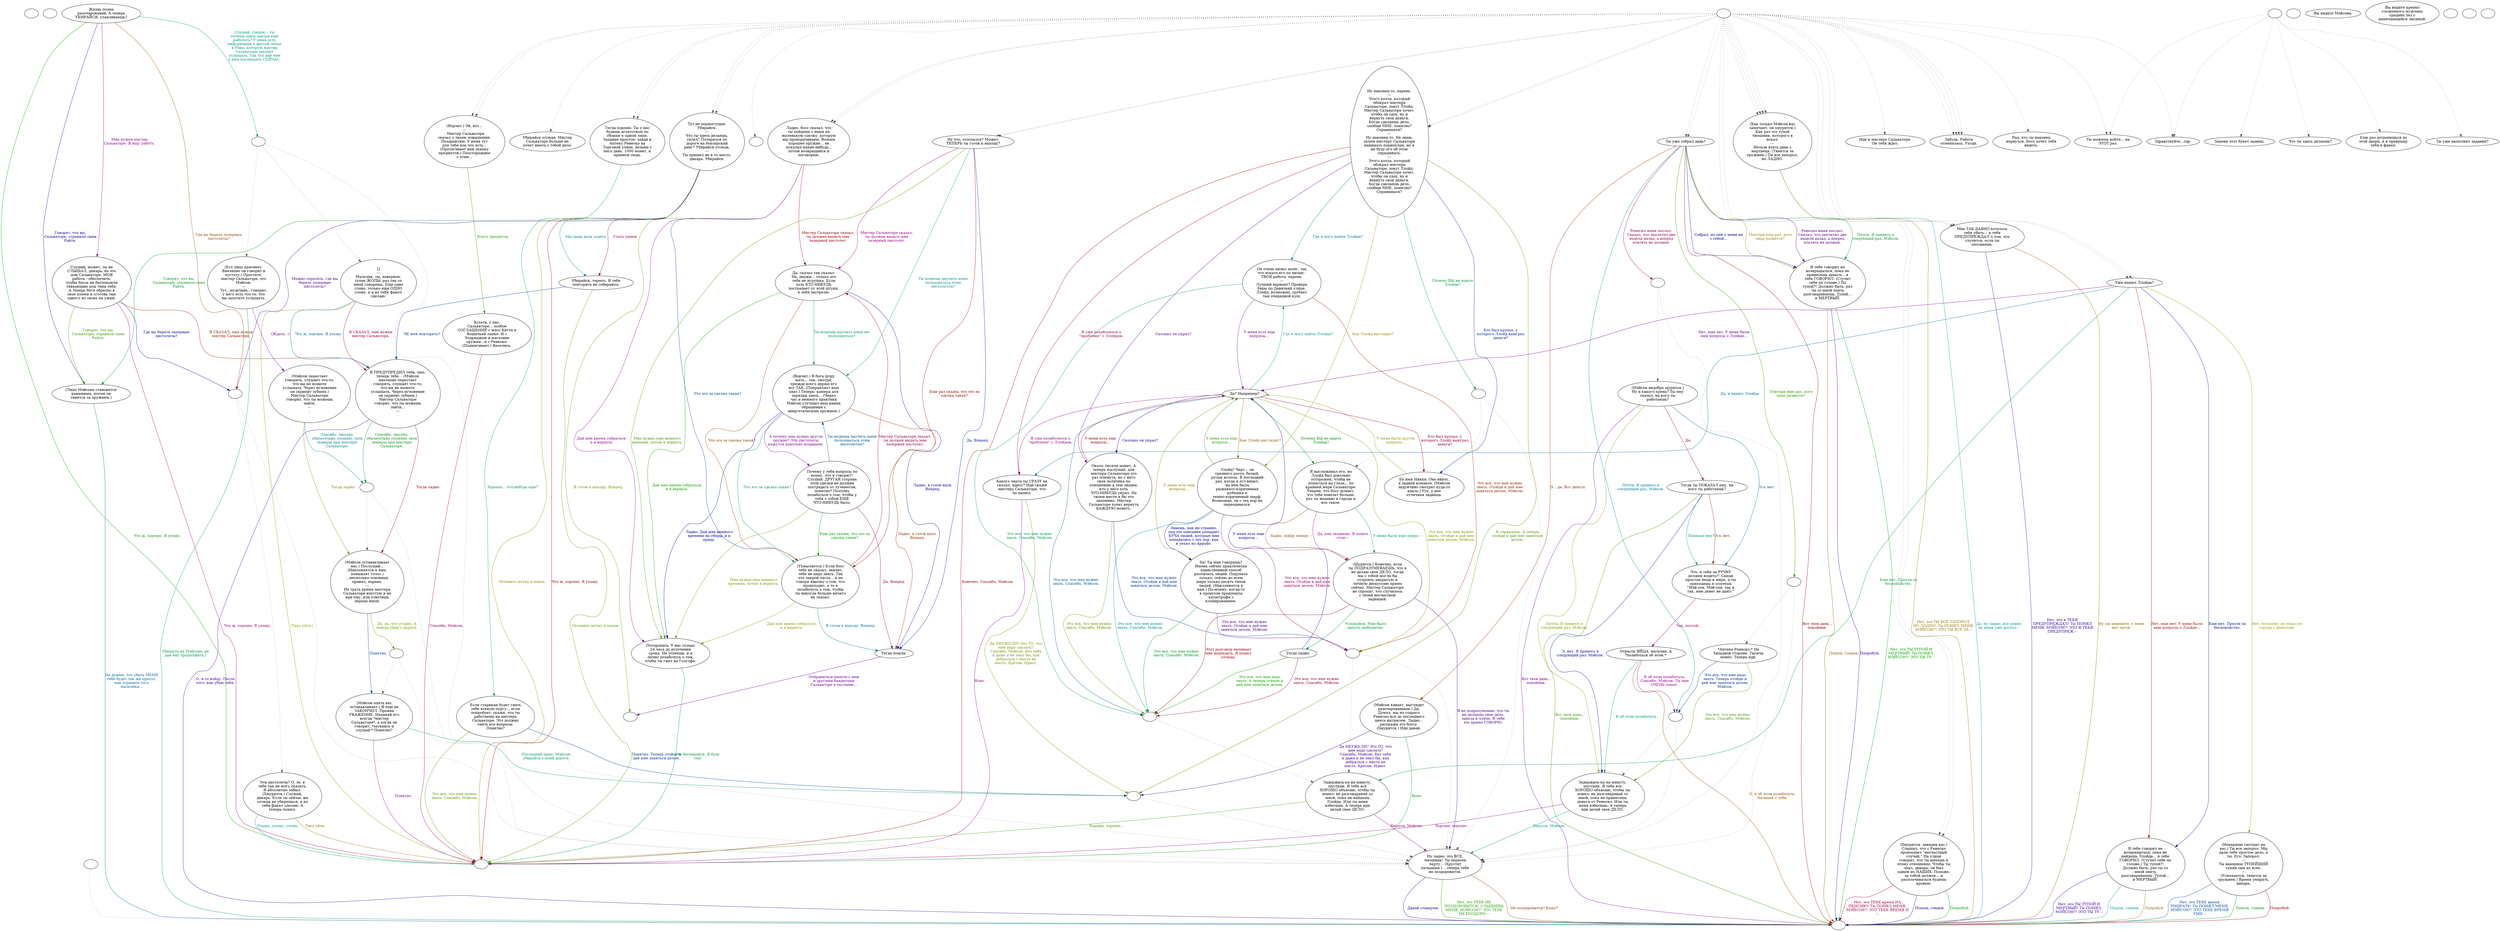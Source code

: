 digraph ncMason {
  "start" [style=filled       fillcolor="#FFFFFF"       color="#000000"]
  "start" [label=""]
  "critter_p_proc" [style=filled       fillcolor="#FFFFFF"       color="#000000"]
  "critter_p_proc" [label=""]
  "pickup_p_proc" [style=filled       fillcolor="#FFFFFF"       color="#000000"]
  "pickup_p_proc" -> "Node998" [style=dotted color="#555555"]
  "pickup_p_proc" [label=""]
  "talk_p_proc" [style=filled       fillcolor="#FFFFFF"       color="#000000"]
  "talk_p_proc" -> "Node060" [style=dotted color="#555555"]
  "talk_p_proc" -> "Node055" [style=dotted color="#555555"]
  "talk_p_proc" -> "Node053" [style=dotted color="#555555"]
  "talk_p_proc" -> "Node053" [style=dotted color="#555555"]
  "talk_p_proc" -> "Node017" [style=dotted color="#555555"]
  "talk_p_proc" -> "Node017" [style=dotted color="#555555"]
  "talk_p_proc" -> "Node026" [style=dotted color="#555555"]
  "talk_p_proc" -> "Node026" [style=dotted color="#555555"]
  "talk_p_proc" -> "Node032" [style=dotted color="#555555"]
  "talk_p_proc" -> "Node061" [style=dotted color="#555555"]
  "talk_p_proc" -> "Node061" [style=dotted color="#555555"]
  "talk_p_proc" -> "Node033" [style=dotted color="#555555"]
  "talk_p_proc" -> "Node033" [style=dotted color="#555555"]
  "talk_p_proc" -> "Node041" [style=dotted color="#555555"]
  "talk_p_proc" -> "Node041" [style=dotted color="#555555"]
  "talk_p_proc" -> "Node041" [style=dotted color="#555555"]
  "talk_p_proc" -> "Node041" [style=dotted color="#555555"]
  "talk_p_proc" -> "Node034" [style=dotted color="#555555"]
  "talk_p_proc" -> "Node034" [style=dotted color="#555555"]
  "talk_p_proc" -> "Node063" [style=dotted color="#555555"]
  "talk_p_proc" -> "Node063" [style=dotted color="#555555"]
  "talk_p_proc" -> "Node044" [style=dotted color="#555555"]
  "talk_p_proc" -> "Node044" [style=dotted color="#555555"]
  "talk_p_proc" -> "Node064" [style=dotted color="#555555"]
  "talk_p_proc" -> "Node063" [style=dotted color="#555555"]
  "talk_p_proc" -> "Node063" [style=dotted color="#555555"]
  "talk_p_proc" -> "Node049" [style=dotted color="#555555"]
  "talk_p_proc" -> "Node049" [style=dotted color="#555555"]
  "talk_p_proc" -> "Node050" [style=dotted color="#555555"]
  "talk_p_proc" -> "Node050" [style=dotted color="#555555"]
  "talk_p_proc" -> "Node043" [style=dotted color="#555555"]
  "talk_p_proc" -> "Node004" [style=dotted color="#555555"]
  "talk_p_proc" -> "Node005" [style=dotted color="#555555"]
  "talk_p_proc" -> "Node005" [style=dotted color="#555555"]
  "talk_p_proc" [label=""]
  "destroy_p_proc" [style=filled       fillcolor="#FFFFFF"       color="#000000"]
  "destroy_p_proc" [label=""]
  "look_at_p_proc" [style=filled       fillcolor="#FFFFFF"       color="#000000"]
  "look_at_p_proc" [label="Вы видите Мэйсона."]
  "description_p_proc" [style=filled       fillcolor="#FFFFFF"       color="#000000"]
  "description_p_proc" [label="Вы видите крепко\nсложенного мужчину\nсредних лет с\nнамечающейся лысиной."]
  "use_skill_on_p_proc" [style=filled       fillcolor="#FFFFFF"       color="#000000"]
  "use_skill_on_p_proc" [label=""]
  "damage_p_proc" [style=filled       fillcolor="#FFFFFF"       color="#000000"]
  "damage_p_proc" [label=""]
  "map_enter_p_proc" [style=filled       fillcolor="#FFFFFF"       color="#000000"]
  "map_enter_p_proc" [label=""]
  "timed_event_p_proc" [style=filled       fillcolor="#FFFFFF"       color="#000000"]
  "timed_event_p_proc" -> "Node003" [style=dotted color="#555555"]
  "timed_event_p_proc" -> "Node004" [style=dotted color="#555555"]
  "timed_event_p_proc" -> "Node055" [style=dotted color="#555555"]
  "timed_event_p_proc" -> "Node031" [style=dotted color="#555555"]
  "timed_event_p_proc" -> "Node002" [style=dotted color="#555555"]
  "timed_event_p_proc" -> "Node001" [style=dotted color="#555555"]
  "timed_event_p_proc" [label=""]
  "Node998" [style=filled       fillcolor="#FFFFFF"       color="#000000"]
  "Node998" [label=""]
  "Node999" [style=filled       fillcolor="#FFFFFF"       color="#000000"]
  "Node999" [label=""]
  "Node001" [style=filled       fillcolor="#FFFFFF"       color="#000000"]
  "Node001" [label="Что ты здесь делаешь?"]
  "Node002" [style=filled       fillcolor="#FFFFFF"       color="#000000"]
  "Node002" [label="Зацени этот букет задниц."]
  "Node003" [style=filled       fillcolor="#FFFFFF"       color="#000000"]
  "Node003" [label="Еще раз дотронешься до\nэтой двери, и я превращу\nтебя в факел."]
  "Node004" [style=filled       fillcolor="#FFFFFF"       color="#000000"]
  "Node004" [label="Ты можешь войти... на\nЭТОТ раз."]
  "Node005" [style=filled       fillcolor="#FFFFFF"       color="#000000"]
  "Node005" [label="Тут не порностудия.\nУбирайся.\n---\nЧто ты здесь делаешь,\nсилач? Потерялся по\nдороге на боксерский\nринг? Убирайся отсюда.\n---\nТы пришел не в то место,\nдикарь. Убирайся."]
  "Node005" -> "Node006" [label="Стать умнея" color="#990057" fontcolor="#990057"]
  "Node005" -> "Node006" [label="Мы сюда дела ходить" color="#008399" fontcolor="#008399"]
  "Node005" -> "Node999" [label="Оставить штуку в покое." color="#998200" fontcolor="#998200"]
  "Node005" -> "Node990" [label="Можно спросить, где вы\nберете лазерные\nпистолеты?" color="#550099" fontcolor="#550099"]
  "Node005" -> "Node062" [label="Говорят, что вы,\nСальваторе, отравили сына\nРайта." color="#009929" fontcolor="#009929"]
  "Node005" -> "Node999" [label="Что ж, хорошо. Я ухожу." color="#990004" fontcolor="#990004"]
  "Node006" [style=filled       fillcolor="#FFFFFF"       color="#000000"]
  "Node006" [label="Убирайся, тормоз. Я тебе\nповторять не собираюсь."]
  "Node006" -> "Node012" [label="ЧЕ моя повторять?" color="#003199" fontcolor="#003199"]
  "Node006" -> "Node999" [label="Оставить штуку в покое." color="#5D9900" fontcolor="#5D9900"]
  "Node007" [style=filled       fillcolor="#FFFFFF"       color="#000000"]
  "Node007" [label="Жизнь полна\nразочарований. А теперь\nУБИРАЙСЯ, улавливаешь?"]
  "Node007" -> "Node010" [label="Мне нужен мистер\nСальваторе. Я ищу работу." color="#99008A" fontcolor="#99008A"]
  "Node007" -> "Node989" [label="Слушай, гондон... ты\nхочешь здесь завтра еще\nработать? У меня есть\nинформация о другой семье\nв Рино, которую мистер\nСальваторе захочет\nуслышать. Так что дай мне\nс ним поговорить СЕЙЧАС." color="#00997B" fontcolor="#00997B"]
  "Node007" -> "Node990" [label="Где вы берете лазерные\nпистолеты?" color="#994F00" fontcolor="#994F00"]
  "Node007" -> "Node062" [label="Говорят, что вы,\nСальваторе, отравили сына\nРайта." color="#220099" fontcolor="#220099"]
  "Node007" -> "Node999" [label="Что ж, хорошо. Я ухожу." color="#0B9900" fontcolor="#0B9900"]
  "Node008" [style=filled       fillcolor="#FFFFFF"       color="#000000"]
  "Node008" [label="[]\n---\nМальчик, ты, наверное,\nтупее ЖОПЫ, раз так со\nмной говоришь. Еще одно\nслово, только еще ОДНО\nслово, и я из тебя факел\nсделаю."]
  "Node008" -> "Node012" [label="Я СКАЗАЛ, мне нужен\nмистер Сальваторе." color="#990037" fontcolor="#990037"]
  "Node008" -> "Node012" [label="Что ж, хорошо. Я ухожу." color="#006499" fontcolor="#006499"]
  "Node008" -> "Node999" [label="(Тихо уйти.)" color="#909900" fontcolor="#909900"]
  "Node009" [style=filled       fillcolor="#FFFFFF"       color="#000000"]
  "Node009" [label="(Его лицо краснеет.\nВнезапно он говорит в\nпустоту.) Простите,\nмистер Сальваторе, это\nМэйсон.\n---\nТут...мужчина...говорит,\nу него есть что-то, что\nвы захотите услышать."]
  "Node009" -> "Node056" [label="(Ждать...)" color="#750099" fontcolor="#750099"]
  "Node009" -> "Node998" [label="(Напасть на Мэйсона, не\nдав ему продолжить.)" color="#009948" fontcolor="#009948"]
  "Node010" [style=filled       fillcolor="#FFFFFF"       color="#000000"]
  "Node010" [label="Слушай, может, ты не\nСЛЫШАЛ, дикарь, но это\nдом Сальваторе. МОЯ\nработа - обеспечить,\nчтобы босса не беспокоили\nтявкающие псы типа тебя.\nА теперь беги обратно в\nсвое племя и сготовь там\nодного из своих на ужин."]
  "Node010" -> "Node012" [label="Я СКАЗАЛ, мне нужен\nмистер Сальваторе." color="#991C00" fontcolor="#991C00"]
  "Node010" -> "Node990" [label="Где вы берете лазерные\nпистолеты?" color="#001199" fontcolor="#001199"]
  "Node010" -> "Node062" [label="Говорят, что вы,\nСальваторе, отравили сына\nРайта." color="#3E9900" fontcolor="#3E9900"]
  "Node010" -> "Node999" [label="Что ж, хорошо. Я ухожу." color="#99006A" fontcolor="#99006A"]
  "Node011" [style=filled       fillcolor="#FFFFFF"       color="#000000"]
  "Node011" [label="Эти пистолеты? О, ээ, я\nтебе так не могу сказать.\nЯ абсолютно забыл.\n(Хмурится.) Слушай,\nдикарь. Если ты сейчас же\nотсюда не уберешься, я из\nтебя факел сделаю. А\nтеперь пошел."]
  "Node011" -> "Node999" [label="Ухожу, ухожу, ухожу." color="#009799" fontcolor="#009799"]
  "Node011" -> "Node999" [label="Тихо уйти." color="#996E00" fontcolor="#996E00"]
  "Node012" [style=filled       fillcolor="#FFFFFF"       color="#000000"]
  "Node012" [label="Я ПРЕДУПРЕДИЛ тебя, чмо,\nтеперь тебе... (Мэйсон\nвнезапно перестает\nговорить, слушает что-то,\nчто вы не можете\nуслышать. Через мгновение\nон скрипит зубами.)\nМистер Сальваторе\nговорит, что ты можешь\nзайти...\n---\n."]
  "Node012" -> "Node998" [label="О, я-то войду. После\nтого, как убью тебя." color="#420099" fontcolor="#420099"]
  "Node012" -> "Node980" [label="Спасибо, чмолио,\nобязательно упомяну твои\nманеры при мистере\nСальваторе." color="#009915" fontcolor="#009915"]
  "Node012" -> "Node013" [label="Тогда ладно." color="#990018" fontcolor="#990018"]
  "Node013" [style=filled       fillcolor="#FFFFFF"       color="#000000"]
  "Node013" [label="(Мэйсон останавливает\nвас.) Послушай...\n(Наклоняется к вам,\nпонижает голос.)\n...несколько основных\nправил, парень.\n---\nНе трать время мистера\nСальваторе впустую и не\nври ему, или ответишь\nпередо мной."]
  "Node013" -> "Node014" [label="Понятно." color="#004499" fontcolor="#004499"]
  "Node013" -> "Node988" [label="Да, да, что угодно. А\nтеперь уйди с дороги." color="#719900" fontcolor="#719900"]
  "Node014" [style=filled       fillcolor="#FFFFFF"       color="#000000"]
  "Node014" [label="(Мэйсон опять вас\nостанавливает.) Я еще не\nЗАКОНЧИЛ. Прояви\nУВАЖЕНИЕ. Называй его\nвсегда *мистер\nСальваторе*, а когда он\nговорит, *заткнись и\nслушай.* Понятно?"]
  "Node014" -> "Node999" [label="Понятно." color="#950099" fontcolor="#950099"]
  "Node014" -> "Node978" [label="Последний шанс, Мэйсон:\nубирайся с моей дороги." color="#009968" fontcolor="#009968"]
  "Node016" [style=filled       fillcolor="#FFFFFF"       color="#000000"]
  "Node016" [label="Ну ладно, это ВСЕ,\nчмошник! Ты пересек\nчерту... (Хрустит\nпальцами.) ...теперь тебе\nне поздоровится."]
  "Node016" -> "Node998" [label="Не поздоровится? Кому?" color="#993B00" fontcolor="#993B00"]
  "Node016" -> "Node998" [label="Давай станцуем." color="#0F0099" fontcolor="#0F0099"]
  "Node016" -> "Node998" [label="Нет, это ТЕБЕ НЕ\nПОЗДОРОВИТСЯ! СЛЫШИШЬ\nМЕНЯ, МЭЙСОН?! ЭТО ТЕБЕ\nНЕ ПОЗДОРО --" color="#1E9900" fontcolor="#1E9900"]
  "Node017" [style=filled       fillcolor="#FFFFFF"       color="#000000"]
  "Node017" [label="Ну наконец-то, парень.\n---\nЭтого козла, который\nобокрал мистера\nСальваторе, зовут Ллойд.\nМистер Сальваторе хочет,\nчтобы он сдох, ну и\nвернуть свои деньги.\nКогда сделаешь дело,\nсообщи МНЕ, понятно?\nСправишься?\n---\nНу наконец-то. Не знаю,\nзачем мистеру Сальваторе\nнанимать порнохлам, но я\nне буду его об этом\nспрашивать.\n---\nЭтого козла, который\nобокрал мистера\nСальваторе, зовут Ллойд.\nМистер Сальваторе хочет,\nчтобы он сдох, ну и\nвернуть свои деньги.\nКогда сделаешь дело,\nсообщи МНЕ, понятно?\nСправишься?"]
  "Node017" -> "Node030" [label="Я уже позаботился о\n\"проблеме\" с Ллойдом." color="#99004B" fontcolor="#99004B"]
  "Node017" -> "Node019" [label="Где я могу найти Ллойда?" color="#007799" fontcolor="#007799"]
  "Node017" -> "Node020" [label="Как Ллойд выглядит?" color="#998E00" fontcolor="#998E00"]
  "Node017" -> "Node022" [label="Сколько он украл?" color="#610099" fontcolor="#610099"]
  "Node017" -> "Node987" [label="Почему ВЫ не ищете\nЛлойда?" color="#009935" fontcolor="#009935"]
  "Node017" -> "Node999" [label="Конечно. Спасибо, Мэйсон." color="#990800" fontcolor="#990800"]
  "Node017" -> "Node065" [label="Кто был крупье, у\nкоторого Ллойд выиграл\nденьги?" color="#002599" fontcolor="#002599"]
  "Node017" -> "Node978" [label="Я справлюсь. А теперь\nотойди и дай мне заняться\nделом." color="#519900" fontcolor="#519900"]
  "Node018" [style=filled       fillcolor="#FFFFFF"       color="#000000"]
  "Node018" [label="Да? Например?"]
  "Node018" -> "Node030" [label="Я уже позаботился о\n\"проблеме\" с Ллойдом." color="#99007E" fontcolor="#99007E"]
  "Node018" -> "Node019" [label="Где я могу найти Ллойда?" color="#009988" fontcolor="#009988"]
  "Node018" -> "Node020" [label="Как Ллойд выглядит?" color="#995B00" fontcolor="#995B00"]
  "Node018" -> "Node022" [label="Сколько он украл?" color="#2E0099" fontcolor="#2E0099"]
  "Node018" -> "Node023" [label="Почему ВЫ не ищете\nЛлойда?" color="#009902" fontcolor="#009902"]
  "Node018" -> "Node065" [label="Кто был крупье, у\nкоторого Ллойд выиграл\nденьги?" color="#99002B" fontcolor="#99002B"]
  "Node018" -> "Node986" [label="Это все, что мне нужно\nзнать. Спасибо, Мэйсон." color="#005899" fontcolor="#005899"]
  "Node018" -> "Node985" [label="Это все, что мне нужно\nзнать. Отойди и дай мне\nзаняться делом, Мэйсон." color="#849900" fontcolor="#849900"]
  "Node019" [style=filled       fillcolor="#FFFFFF"       color="#000000"]
  "Node019" [label="Он очень низко залег, так\nчто искать его по низам -\nТВОЯ работа, парень.\n---\nЛучший вариант? Проверь\nбары по Девичьей улице.\nЛлойд, возможно, срубает\nтам очередной куш."]
  "Node019" -> "Node018" [label="У меня есть еще\nвопросы..." color="#810099" fontcolor="#810099"]
  "Node019" -> "Node986" [label="Это все, что мне нужно\nзнать. Спасибо, Мэйсон." color="#009954" fontcolor="#009954"]
  "Node019" -> "Node985" [label="Это все, что мне нужно\nзнать. Отойди и дай мне\nзаняться делом, Мэйсон." color="#992800" fontcolor="#992800"]
  "Node020" [style=filled       fillcolor="#FFFFFF"       color="#000000"]
  "Node020" [label="Ллойд? Черт... он\nсреднего роста, белый,\nрусые волосы. В последний\nраз, когда я его видел,\nна нем была\nрыжевато-коричневая\nрубашка и\nтемно-коричневый шарф.\nВозможно, он с тех пор не\nпереодевался."]
  "Node020" -> "Node021" [label="Знаешь, как ни странно,\nпод это описание попадает\nКУЧА людей, которые мне\nпопадались с тех пор, как\nя уехал из Арройо." color="#000599" fontcolor="#000599"]
  "Node020" -> "Node018" [label="У меня есть еще\nвопросы..." color="#329900" fontcolor="#329900"]
  "Node020" -> "Node985" [label="Это все, что мне нужно\nзнать. Отойди и дай мне\nзаняться делом, Мэйсон." color="#99005E" fontcolor="#99005E"]
  "Node020" -> "Node986" [label="Это все, что мне нужно\nзнать. Спасибо, Мэйсон." color="#008B99" fontcolor="#008B99"]
  "Node021" [style=filled       fillcolor="#FFFFFF"       color="#000000"]
  "Node021" [label="Ха! Ты мне говоришь?\nИмена сейчас практически\nединственный способ\nразличать людей. Подумать\nтолько, сейчас во всем\nмире только десять типов\nлюдей. (Наклоняется к\nвам.) По-моему, когда-то\nв прошлом произошла\nкатастрофа с\nклонированием."]
  "Node021" -> "Node018" [label="У меня есть еще\nвопросы..." color="#997A00" fontcolor="#997A00"]
  "Node021" -> "Node985" [label="Это все, что мне нужно\nзнать. Отойди и дай мне\nзаняться делом, Мэйсон." color="#4E0099" fontcolor="#4E0099"]
  "Node021" -> "Node986" [label="Это все, что мне нужно\nзнать. Спасибо, Мэйсон." color="#009921" fontcolor="#009921"]
  "Node022" [style=filled       fillcolor="#FFFFFF"       color="#000000"]
  "Node022" [label="Около тысячи монет. А\nтеперь послушай, для\nмистера Сальваторе это\nраз плюнуть, но у него\nсвоя политика по\nотношению к тем людям,\nкто у него хоть\nЧТО-НИБУДЬ украл. На\nтвоем месте я бы это\nзапомнил. Мистер\nСальваторе хочет вернуть\nКАЖДУЮ монету."]
  "Node022" -> "Node018" [label="У меня есть еще\nвопросы..." color="#99000B" fontcolor="#99000B"]
  "Node022" -> "Node985" [label="Это все, что мне нужно\nзнать. Отойди и дай мне\nзаняться делом, Мэйсон." color="#003899" fontcolor="#003899"]
  "Node022" -> "Node986" [label="Это все, что мне нужно\nзнать. Спасибо, Мэйсон." color="#659900" fontcolor="#659900"]
  "Node023" [style=filled       fillcolor="#FFFFFF"       color="#000000"]
  "Node023" [label="Я выслеживал его, но\nЛлойд был довольно\nосторожен, чтобы не\nпопасться на глаза... по\nкрайней мере Сальваторе.\nУверен, что босс думает,\nчто тебе повезет больше,\nраз ты недавно в городе и\nвсе такое."]
  "Node023" -> "Node057" [label="Да, как скажешь. Я пошел\nотсю --" color="#990091" fontcolor="#990091"]
  "Node023" -> "Node057" [label="У меня были еще вопро --" color="#009974" fontcolor="#009974"]
  "Node023" -> "Node057" [label="Ладно, пойду поищу --" color="#994700" fontcolor="#994700"]
  "Node024" [style=filled       fillcolor="#FFFFFF"       color="#000000"]
  "Node024" [label="Тогда ладно."]
  "Node024" -> "Node018" [label="У меня есть еще\nвопросы..." color="#1B0099" fontcolor="#1B0099"]
  "Node024" -> "Node986" [label="Это все, что мне надо\nзнать. А теперь отвали и\nдай мне заняться делом." color="#129900" fontcolor="#129900"]
  "Node024" -> "Node986" [label="Это все, что мне нужно\nзнать. Спасибо, Мэйсон." color="#99003F" fontcolor="#99003F"]
  "Node026" [style=filled       fillcolor="#FFFFFF"       color="#000000"]
  "Node026" [label="Уже нашел Ллойда?"]
  "Node026" -> "Node030" [label="Да, я нашел Ллойда." color="#006B99" fontcolor="#006B99"]
  "Node026" -> "Node029" [label="Нет, по-моему он уехал из\nгорода с деньгами." color="#989900" fontcolor="#989900"]
  "Node026" -> "Node018" [label="Нет, еще нет. У меня были\nеще вопросы о Ллойде..." color="#6D0099" fontcolor="#6D0099"]
  "Node026" -> "Node027" [label="Еще нет. Прости за\nбеспокойство." color="#009941" fontcolor="#009941"]
  "Node026" -> "Node028" [label="Нет, еще нет. У меня были\nеще вопросы о Ллойде..." color="#991400" fontcolor="#991400"]
  "Node026" -> "Node028" [label="Еще нет. Прости за\nбеспокойство." color="#001899" fontcolor="#001899"]
  "Node027" [style=filled       fillcolor="#FFFFFF"       color="#000000"]
  "Node027" [label="Задержись-ка на минуту,\nшустрик. Я тебе все\nХОРОШО объясню, чтобы ты\nпонял: не разговаривай со\nмной, пока не найдешь\nЛлойда. Или ты меня\nвзбесишь. А теперь иди\nделай свое ДЕЛО."]
  "Node027" -> "Node999" [label="Хорошо, хорошо..." color="#459900" fontcolor="#459900"]
  "Node027" -> "Node016" [label="Выкуси, Мэйсон." color="#990072" fontcolor="#990072"]
  "Node028" [style=filled       fillcolor="#FFFFFF"       color="#000000"]
  "Node028" [label="Я тебе говорил не\nвозвращаться, пока не\nнайдешь Ллойда... я тебе\nГОВОРИЛ. (Стучит себе по\nголове.) Ты тупой?!\nДолжно быть, раз ты со\nмной опять\nразговариваешь. Тупой...\nи МЕРТВЫЙ."]
  "Node028" -> "Node998" [label="Пошли, гондон." color="#009994" fontcolor="#009994"]
  "Node028" -> "Node998" [label="Попробуй." color="#996700" fontcolor="#996700"]
  "Node028" -> "Node998" [label="Нет, это ТЫ ТУПОЙ И\nМЕРТВЫЙ! Ты ПОНЯЛ,\nМЭЙСОН?! ЭТО ТЫ ТУ --" color="#3A0099" fontcolor="#3A0099"]
  "Node029" [style=filled       fillcolor="#FFFFFF"       color="#000000"]
  "Node029" [label="(Неверяще смотрит на\nвас.) Ты все запорол. Мы\nдали тебе простое дело, а\nты. Его. Запорол.\n---\nТы наверное ТУПЕЙШИЙ\nсукин сын из всех.\n---\n(Усмехается, тянется за\nоружием.) Время умирать,\nдикарь."]
  "Node029" -> "Node998" [label="Пошли, гондон." color="#00990E" fontcolor="#00990E"]
  "Node029" -> "Node998" [label="Попробуй." color="#99001F" fontcolor="#99001F"]
  "Node029" -> "Node998" [label="Нет, это ТЕБЕ время\nУМИРАТЬ! Ты ПОНЯЛ МЕНЯ,\nМЭЙСОН?! ЭТО ТЕБЕ ВРЕМЯ\nУМИ --" color="#004C99" fontcolor="#004C99"]
  "Node030" [style=filled       fillcolor="#FFFFFF"       color="#000000"]
  "Node030" [label="Какого черта ты СРАЗУ не\nсказал, идиот? Иди скажи\nмистеру Сальваторе, что\nты нашел."]
  "Node030" -> "Node978" [label="Да НЕУЖЕЛИ? Это ТО, что\nмне надо сделать?\nСпасибо, Мэйсон. Без тебя\nя даже и не знал бы, как\nдобраться с места на\nместо. Кретин. Идиот." color="#789900" fontcolor="#789900"]
  "Node030" -> "Node999" [label="Ясно." color="#8D0099" fontcolor="#8D0099"]
  "Node031" [style=filled       fillcolor="#FFFFFF"       color="#000000"]
  "Node031" [label="Ты уже выполнил задание?"]
  "Node032" [style=filled       fillcolor="#FFFFFF"       color="#000000"]
  "Node032" [label="Иди к мистеру Сальваторе.\nОн тебя ждет."]
  "Node033" [style=filled       fillcolor="#FFFFFF"       color="#000000"]
  "Node033" [label="Тогда хорошо. Ты у нас\nбудешь агентством по\nсборам в одном лице.\nЗадание простое: зайди в\nАптеку Ренеско на\nТорговой улице, возьми с\nнего дань, 1000 монет, и\nпринеси сюда."]
  "Node033" -> "Node058" [label="Хорошо... что-нибудь еще?" color="#009960" fontcolor="#009960"]
  "Node034" [style=filled       fillcolor="#FFFFFF"       color="#000000"]
  "Node034" [label="Ты уже собрал дань?"]
  "Node034" -> "Node042" [label="Э... да. Вот деньги." color="#993400" fontcolor="#993400"]
  "Node034" -> "Node037" [label="Собрал, но они у меня не\nс собой..." color="#070099" fontcolor="#070099"]
  "Node034" -> "Node984" [label="Повтори еще раз, кого\nнадо развести?" color="#269900" fontcolor="#269900"]
  "Node034" -> "Node983" [label="Ренеско меня послал.\nСказал, что заплатил две\nнедели назад, а вперед\nплатить не должен." color="#990052" fontcolor="#990052"]
  "Node034" -> "Node982" [label="Почти. Я принесу в\nследующий раз, Мэйсон." color="#007F99" fontcolor="#007F99"]
  "Node034" -> "Node037" [label="Повтори еще раз, кого\nнадо развести?" color="#998700" fontcolor="#998700"]
  "Node034" -> "Node037" [label="Ренеско меня послал.\nСказал, что заплатил две\nнедели назад, а вперед\nплатить не должен." color="#5A0099" fontcolor="#5A0099"]
  "Node034" -> "Node037" [label="Почти. Я принесу в\nследующий раз, Мэйсон." color="#00992D" fontcolor="#00992D"]
  "Node034" -> "Node998" [label="Вот твоя дань...\nпокойник." color="#990100" fontcolor="#990100"]
  "Node035" [style=filled       fillcolor="#FFFFFF"       color="#000000"]
  "Node035" [label="*Аптека Ренеско.* На\nЗападной стороне. Тысяча\nмонет. Теперь иди."]
  "Node035" -> "Node982" [label="Это все, что мне надо\nзнать. Теперь отойди и\nдай мне заняться делом,\nМэйсон." color="#002C99" fontcolor="#002C99"]
  "Node035" -> "Node036" [label="Это все, что мне нужно\nзнать. Спасибо, Мэйсон." color="#599900" fontcolor="#599900"]
  "Node036" [style=filled       fillcolor="#FFFFFF"       color="#000000"]
  "Node036" [label="Задержись-ка на минуту,\nшустрик. Я тебе все\nХОРОШО объясню, чтобы ты\nпонял: не разговаривай со\nмной, пока не принесешь\nденьги от Ренеско. Или ты\nменя взбесишь. А теперь\nиди делай свое ДЕЛО."]
  "Node036" -> "Node999" [label="Хорошо, хорошо..." color="#990085" fontcolor="#990085"]
  "Node036" -> "Node016" [label="Выкуси, Мэйсон." color="#009980" fontcolor="#009980"]
  "Node037" [style=filled       fillcolor="#FFFFFF"       color="#000000"]
  "Node037" [label="Я тебе говорил не\nвозвращаться, пока не\nпринесешь деньги... я\nтебе ГОВОРИЛ. (Стучит\nсебе по голове.) Ты\nтупой?! Должно быть, раз\nты со мной опять\nразговариваешь. Тупой...\nи МЕРТВЫЙ."]
  "Node037" -> "Node998" [label="Пошли, гондон." color="#995300" fontcolor="#995300"]
  "Node037" -> "Node998" [label="Попробуй." color="#270099" fontcolor="#270099"]
  "Node037" -> "Node998" [label="Нет, это ТЫ ТУПОЙ И\nМЕРТВЫЙ! Ты ПОНЯЛ,\nМЭЙСОН?! ЭТО ТЫ ТУ --" color="#069900" fontcolor="#069900"]
  "Node038" [style=filled       fillcolor="#FFFFFF"       color="#000000"]
  "Node038" [label="(Мэйсон недобро щурится.)\nНу и какого хрена? Ты ему\nсказал, на кого ты\nработаешь?"]
  "Node038" -> "Node039" [label="Да." color="#990033" fontcolor="#990033"]
  "Node038" -> "Node040" [label="Э-э, нет." color="#005F99" fontcolor="#005F99"]
  "Node038" -> "Node036" [label="Почти. Я принесу в\nследующий раз, Мэйсон." color="#8C9900" fontcolor="#8C9900"]
  "Node038" -> "Node998" [label="Вот твоя дань...\nпокойник." color="#7A0099" fontcolor="#7A0099"]
  "Node039" [style=filled       fillcolor="#FFFFFF"       color="#000000"]
  "Node039" [label="Тогда ты ПОКАЗАЛ ему, на\nкого ты работаешь?"]
  "Node039" -> "Node040" [label="Показал ему?" color="#00994D" fontcolor="#00994D"]
  "Node039" -> "Node040" [label="Э-э, нет." color="#992000" fontcolor="#992000"]
  "Node039" -> "Node036" [label="Э, нет. Я принесу в\nследующий раз, Мэйсон." color="#000C99" fontcolor="#000C99"]
  "Node039" -> "Node998" [label="Вот твоя дань...\nпокойник." color="#399900" fontcolor="#399900"]
  "Node040" [style=filled       fillcolor="#FFFFFF"       color="#000000"]
  "Node040" [label="Что, я тебя за РУЧКУ\nдолжен водить?! Самая\nпростая вещь в мире, а ты\nприходишь и плачешь\n\"Мэй-сон, Мэй-сон, так и\nтак, мне денег не дают.\""]
  "Node040" -> "Node059" [label="Так, постой..." color="#990066" fontcolor="#990066"]
  "Node041" [style=filled       fillcolor="#FFFFFF"       color="#000000"]
  "Node041" [label="(Как только Мэйсон вас\nзамечает, он хмурится.)\nКак раз тот тупой\nчмошник, которого я\nискал.\n---\nНельзя взять дань с\nмертвеца. (Тянется за\nоружием.) Ты все запорол,\nно ЛАДНО."]
  "Node041" -> "Node998" [label="Да, ну ладно, все равно\nты меня уже достал..." color="#009299" fontcolor="#009299"]
  "Node041" -> "Node998" [label="Нет, это ТЫ ВСЕ ЗАПОРОЛ,\nНО ЛАДНО! Ты ПОНЯЛ МЕНЯ,\nМЭЙСОН?! ЭТО ТЫ ВСЕ ЗА --" color="#997300" fontcolor="#997300"]
  "Node042" [style=filled       fillcolor="#FFFFFF"       color="#000000"]
  "Node042" [label="(Мэйсон кивает, выглядит\nразочарованным.) Да.\nДумал, мы из старого\nРенеско все до последнего\nцента вытрясем. Ладно...\nрасскажи это боссу.\n(Хмурится.) Иди давай."]
  "Node042" -> "Node978" [label="Да НЕУЖЕЛИ? Это ТО, что\nмне надо сделать?\nСпасибо, Мэйсон. Без тебя\nя даже и не знал бы, как\nдобраться с места на\nместо. Кретин. Идиот." color="#460099" fontcolor="#460099"]
  "Node042" -> "Node999" [label="Ясно." color="#00991A" fontcolor="#00991A"]
  "Node043" [style=filled       fillcolor="#FFFFFF"       color="#000000"]
  "Node043" [label="Убирайся отсюда. Мистер\nСальваторе больше не\nхочет иметь с тобой дело."]
  "Node044" [style=filled       fillcolor="#FFFFFF"       color="#000000"]
  "Node044" [label="Ладно, босс сказал, что\nты пойдешь с нами на\nмаленькую сделку, которую\nмы проворачиваем. Возьми\nхорошее оружие... не\nпукалки какие-нибудь...\nпотом возвращайся и\nпоговорим."]
  "Node044" -> "Node045" [label="Мистер Сальваторе сказал,\nты должен выдать мне\nлазерный пистолет." color="#990013" fontcolor="#990013"]
  "Node044" -> "Node046" [label="Что это за сделка такая?" color="#004099" fontcolor="#004099"]
  "Node044" -> "Node981" [label="Я готов к выходу. Вперед." color="#6C9900" fontcolor="#6C9900"]
  "Node044" -> "Node048" [label="Дай мне время собраться,\nи я вернусь." color="#990099" fontcolor="#990099"]
  "Node045" [style=filled       fillcolor="#FFFFFF"       color="#000000"]
  "Node045" [label="Да, сказал так сказал.\nНа, держи... только это\nтебе не игрушка. Если\nхоть КТО-НИБУДЬ\nпострадает от этой штуки,\nя тебя застрелю."]
  "Node045" -> "Node052" [label="Ты можешь научить меня им\nпользоваться?" color="#00996C" fontcolor="#00996C"]
  "Node045" -> "Node046" [label="Что это за сделка такая?" color="#994000" fontcolor="#994000"]
  "Node045" -> "Node047" [label="Ладно, я готов идти.\nВперед." color="#130099" fontcolor="#130099"]
  "Node045" -> "Node048" [label="Дай мне время собраться,\nи я вернусь." color="#199900" fontcolor="#199900"]
  "Node046" [style=filled       fillcolor="#FFFFFF"       color="#000000"]
  "Node046" [label="(Ухмыляется.) Если босс\nтебе не сказал, значит,\nтебе не надо знать. Так\nчто закрой пасть... и не\nговори никому о том, что\nпроисходит, а то я\nпозабочусь о том, чтобы\nты никогда больше ничего\nне сказал."]
  "Node046" -> "Node045" [label="Мистер Сальваторе сказал,\nты должен выдать мне\nлазерный пистолет." color="#990046" fontcolor="#990046"]
  "Node046" -> "Node047" [label="Я готов к выходу. Вперед." color="#007399" fontcolor="#007399"]
  "Node046" -> "Node048" [label="Дай мне время собраться,\nи я вернусь." color="#999300" fontcolor="#999300"]
  "Node047" [style=filled       fillcolor="#FFFFFF"       color="#000000"]
  "Node047" [label="Тогда пошли."]
  "Node047" -> "Node981" [label="Отправиться вместе с ним\nи другими бандитами\nСальваторе в пустыню..." color="#660099" fontcolor="#660099"]
  "Node048" [style=filled       fillcolor="#FFFFFF"       color="#000000"]
  "Node048" [label="Поторопись. У нас только\n24 часа до истечения\nсрока. Не успеешь, и я\nлично позабочусь о том,\nчтобы ты гнил на Голгофе."]
  "Node048" -> "Node999" [label="Не беспокойся. Я буду\nтам." color="#009939" fontcolor="#009939"]
  "Node049" [style=filled       fillcolor="#FFFFFF"       color="#000000"]
  "Node049" [label="Ну что, отоспался? Может,\nТЕПЕРЬ ты готов к выходу?"]
  "Node049" -> "Node046" [label="Еще раз скажи, что это за\nсделка такая?" color="#990D00" fontcolor="#990D00"]
  "Node049" -> "Node047" [label="Да. Вперед." color="#002099" fontcolor="#002099"]
  "Node049" -> "Node048" [label="Мне нужно еще немного\nвремени, потом я вернусь." color="#4D9900" fontcolor="#4D9900"]
  "Node049" -> "Node045" [label="Мистер Сальваторе сказал,\nты должен выдать мне\nлазерный пистолет." color="#990079" fontcolor="#990079"]
  "Node049" -> "Node052" [label="Ты можешь научить меня\nпользоваться этим\nпистолетом?" color="#00998C" fontcolor="#00998C"]
  "Node050" [style=filled       fillcolor="#FFFFFF"       color="#000000"]
  "Node050" [label="Мне ТАК ДАВНО хотелось\nтебя убить... я тебя\nПРЕДУПРЕЖДАЛ о том, что\nслучится, если ты\nопоздаешь."]
  "Node050" -> "Node998" [label="Ну уж извините, у меня\nнет часов." color="#995F00" fontcolor="#995F00"]
  "Node050" -> "Node998" [label="Нет, это я ТЕБЯ\nПРЕДУПРЕЖДАЛ! Ты ПОНЯЛ\nМЕНЯ, МЭЙСОН?! ЭТО Я ТЕБЯ\nПРЕДУПРЕЖ --" color="#330099" fontcolor="#330099"]
  "Node051" [style=filled       fillcolor="#FFFFFF"       color="#000000"]
  "Node051" [label="Почему у тебя вопросы по\nвсему, что я говорю?!\nСлушай: ДРУГАЯ сторона\nэтой сделки не должна\nпострадать от лучеметов,\nпонятно? Поэтому\nпозаботься о том, чтобы у\nтебя с собой ЕЩЕ\nЧТО-НИБУДЬ было."]
  "Node051" -> "Node046" [label="Еще раз скажи, что это за\nсделка такая?" color="#009906" fontcolor="#009906"]
  "Node051" -> "Node047" [label="Да. Вперед." color="#990026" fontcolor="#990026"]
  "Node051" -> "Node052" [label="Ты можешь научить меня\nпользоваться этим\nпистолетом?" color="#005399" fontcolor="#005399"]
  "Node051" -> "Node048" [label="Мне нужно еще немного\nвремени, потом я вернусь." color="#809900" fontcolor="#809900"]
  "Node052" [style=filled       fillcolor="#FFFFFF"       color="#000000"]
  "Node052" [label="(Ворчит.) В бога душу\nмать... так, смотри,\nпрежде всего держи его\nвот ТАК. (Поправляет ваш\nхват.) Теперь: камера для\nзарядки здесь... (Через\nчас и немного практики\nМэйсон улучшил ваш навык\nобращения с\nэнергетическим оружием.)"]
  "Node052" -> "Node051" [label="А почему мне нужно другое\nоружие? Эти пистолеты\nкажутся довольно мощными." color="#860099" fontcolor="#860099"]
  "Node052" -> "Node046" [label="Что это за сделка такая?" color="#009959" fontcolor="#009959"]
  "Node052" -> "Node047" [label="Ладно, я готов идти.\nВперед." color="#992C00" fontcolor="#992C00"]
  "Node052" -> "Node048" [label="Ладно. Дай мне немного\nвремени на сборы, и я\nприду." color="#000099" fontcolor="#000099"]
  "Node053" [style=filled       fillcolor="#FFFFFF"       color="#000000"]
  "Node053" [label="(Ворчит.) Эй, вот...\n---\n. Мистер Сальваторе\nсказал о твоем повышении.\nПоздравляю. У меня тут\nдля тебя кое что есть...\n(Протягивает вам охапку\nпредметов.) Поосторожнее\nс этим..."]
  "Node053" -> "Node054" [label="Взять предметы." color="#2D9900" fontcolor="#2D9900"]
  "Node054" [style=filled       fillcolor="#FFFFFF"       color="#000000"]
  "Node054" [label="Кстати, у нас,\nСальваторе... особое\nСОГЛАШЕНИЕ с мисс Китти в\nКошачьей лапке. И с\nЭлдриджем в магазине\nоружия...и с Ренеско.\n(Подмигивает.) Веселись."]
  "Node054" -> "Node999" [label="Спасибо, Мэйсон." color="#99005A" fontcolor="#99005A"]
  "Node055" [style=filled       fillcolor="#FFFFFF"       color="#000000"]
  "Node055" [label="Здравствуйте...сэр."]
  "Node056" [style=filled       fillcolor="#FFFFFF"       color="#000000"]
  "Node056" [label="(Мэйсон перестает\nговорить, слушает что-то,\nчто вы не можете\nуслышать. Через мгновение\nон скрипит зубами.)\nМистер Сальваторе\nговорит, что ты можешь\nзайти,\n---\n."]
  "Node056" -> "Node980" [label="Спасибо, чмолио,\nобязательно упомяну твои\nманеры при мистере\nСальваторе." color="#008699" fontcolor="#008699"]
  "Node056" -> "Node013" [label="Тогда ладно." color="#997F00" fontcolor="#997F00"]
  "Node057" [style=filled       fillcolor="#FFFFFF"       color="#000000"]
  "Node057" [label="(Щурится.) Конечно, если\nты ПОДРАЗУМЕВАЕШЬ, что я\nне делаю свое ДЕЛО, тогда\nмы с тобой могли бы\nустроить закрытую и\nличную дискуссию прямо\nсейчас. Мистер Сальваторе\nне спросит, что случилось\nс твоей несчастной\nзадницей."]
  "Node057" -> "Node016" [label="Я не подразумеваю, что ты\nне делаешь свое дело,\nзаноза в члене. Я тебе\nэто прямо ГОВОРЮ." color="#520099" fontcolor="#520099"]
  "Node057" -> "Node024" [label="Успокойся. Мне было\nпросто любопытно." color="#009926" fontcolor="#009926"]
  "Node057" -> "Node986" [label="Этот разговор начинает\nмне надоедать. Я пошел\nотсюда." color="#990007" fontcolor="#990007"]
  "Node058" [style=filled       fillcolor="#FFFFFF"       color="#000000"]
  "Node058" [label="Если старикан будет гнать\nтебе всякую пургу... если\nпопробует, скажи, что ты\nработаешь на мистера\nСальваторе. Это должно\nснять все вопросы.\nПонятно?"]
  "Node058" -> "Node978" [label="Понятно. Теперь отойди и\nдай мне заняться делом." color="#003399" fontcolor="#003399"]
  "Node058" -> "Node999" [label="Это все, что мне нужно\nзнать. Спасибо, Мэйсон." color="#609900" fontcolor="#609900"]
  "Node059" [style=filled       fillcolor="#FFFFFF"       color="#000000"]
  "Node059" [label="Отрасти ЯЙЦА, мальчик, и\n*позаботься об этом.*"]
  "Node059" -> "Node982" [label="Я об этом позабочусь.\nСпасибо, Мэйсон. Ты мне\nОЧЕНЬ помог." color="#99008D" fontcolor="#99008D"]
  "Node059" -> "Node036" [label="Я об этом позабочусь." color="#009979" fontcolor="#009979"]
  "Node059" -> "Node998" [label="О, я об этом позабочусь.\nНачиная с тебя." color="#994C00" fontcolor="#994C00"]
  "Node060" [style=filled       fillcolor="#FFFFFF"       color="#000000"]
  "Node060" [label=""]
  "Node061" [style=filled       fillcolor="#FFFFFF"       color="#000000"]
  "Node061" [label="(Хмурится, завидев вас.)\nСлышал, что с Ренеско\nпроизошел \"несчастный\nслучай.\" На улице\nговорят, что ты имеешь к\nэтому отношение. Чтобы ты\nзнал, дикарь, он был\nодним их НАШИХ. Похоже,\nза тобой должок... и\nрасплачиваться будешь\nкровью."]
  "Node061" -> "Node998" [label="Пошли, гондон." color="#1F0099" fontcolor="#1F0099"]
  "Node061" -> "Node998" [label="Попробуй." color="#0D9900" fontcolor="#0D9900"]
  "Node061" -> "Node998" [label="Нет, это ТЕБЕ время НА\nПЕНСИЮ! Ты ПОНЯЛ МЕНЯ,\nМЭЙСОН?! ЭТО ТЕБЕ ВРЕМЯ Н\n--" color="#99003A" fontcolor="#99003A"]
  "Node062" [style=filled       fillcolor="#FFFFFF"       color="#000000"]
  "Node062" [label="(Лицо Мэйсона становится\nкаменным, потом он\nтянется за оружием.)"]
  "Node062" -> "Node998" [label="Не думаю, что убить МЕНЯ\nтебе будет так же просто,\nкак отравить того\nмальчика..." color="#006799" fontcolor="#006799"]
  "Node063" [style=filled       fillcolor="#FFFFFF"       color="#000000"]
  "Node063" [label="Забудь. Работа\nотменилась. Уходи."]
  "Node064" [style=filled       fillcolor="#FFFFFF"       color="#000000"]
  "Node064" [label="Рад, что ты наконец\nвернулся. Босс хочет тебя\nвидеть."]
  "Node065" [style=filled       fillcolor="#FFFFFF"       color="#000000"]
  "Node065" [label="Ее имя Никки. Она внизу,\nв задней комнате. [Мэйсон\nзадумчиво смотрит куда-то\nвдаль.] Уух, у нее\nотличная задница."]
  "Node065" -> "Node018" [label="У меня были другие\nвопросы..." color="#939900" fontcolor="#939900"]
  "Node990" [style=filled       fillcolor="#FFFFFF"       color="#000000"]
  "Node990" -> "Node016" [style=dotted color="#555555"]
  "Node990" -> "Node011" [style=dotted color="#555555"]
  "Node990" [label=""]
  "Node989" [style=filled       fillcolor="#FFFFFF"       color="#000000"]
  "Node989" -> "Node016" [style=dotted color="#555555"]
  "Node989" -> "Node009" [style=dotted color="#555555"]
  "Node989" -> "Node008" [style=dotted color="#555555"]
  "Node989" [label=""]
  "Node988" [style=filled       fillcolor="#FFFFFF"       color="#000000"]
  "Node988" -> "Node016" [style=dotted color="#555555"]
  "Node988" -> "Node014" [style=dotted color="#555555"]
  "Node988" [label=""]
  "Node987" [style=filled       fillcolor="#FFFFFF"       color="#000000"]
  "Node987" -> "Node016" [style=dotted color="#555555"]
  "Node987" -> "Node023" [style=dotted color="#555555"]
  "Node987" [label=""]
  "Node986" [style=filled       fillcolor="#FFFFFF"       color="#000000"]
  "Node986" -> "Node027" [style=dotted color="#555555"]
  "Node986" [label=""]
  "Node985" [style=filled       fillcolor="#FFFFFF"       color="#000000"]
  "Node985" -> "Node016" [style=dotted color="#555555"]
  "Node985" -> "Node027" [style=dotted color="#555555"]
  "Node985" [label=""]
  "Node984" [style=filled       fillcolor="#FFFFFF"       color="#000000"]
  "Node984" -> "Node016" [style=dotted color="#555555"]
  "Node984" -> "Node035" [style=dotted color="#555555"]
  "Node984" [label=""]
  "Node983" [style=filled       fillcolor="#FFFFFF"       color="#000000"]
  "Node983" -> "Node016" [style=dotted color="#555555"]
  "Node983" -> "Node038" [style=dotted color="#555555"]
  "Node983" [label=""]
  "Node982" [style=filled       fillcolor="#FFFFFF"       color="#000000"]
  "Node982" -> "Node016" [style=dotted color="#555555"]
  "Node982" -> "Node036" [style=dotted color="#555555"]
  "Node982" [label=""]
  "Node981" [style=filled       fillcolor="#FFFFFF"       color="#000000"]
  "Node981" [label=""]
  "Node980" [style=filled       fillcolor="#FFFFFF"       color="#000000"]
  "Node980" -> "Node016" [style=dotted color="#555555"]
  "Node980" -> "Node013" [style=dotted color="#555555"]
  "Node980" [label=""]
  "Node978" [style=filled       fillcolor="#FFFFFF"       color="#000000"]
  "Node978" -> "Node016" [style=dotted color="#555555"]
  "Node978" [label=""]
}